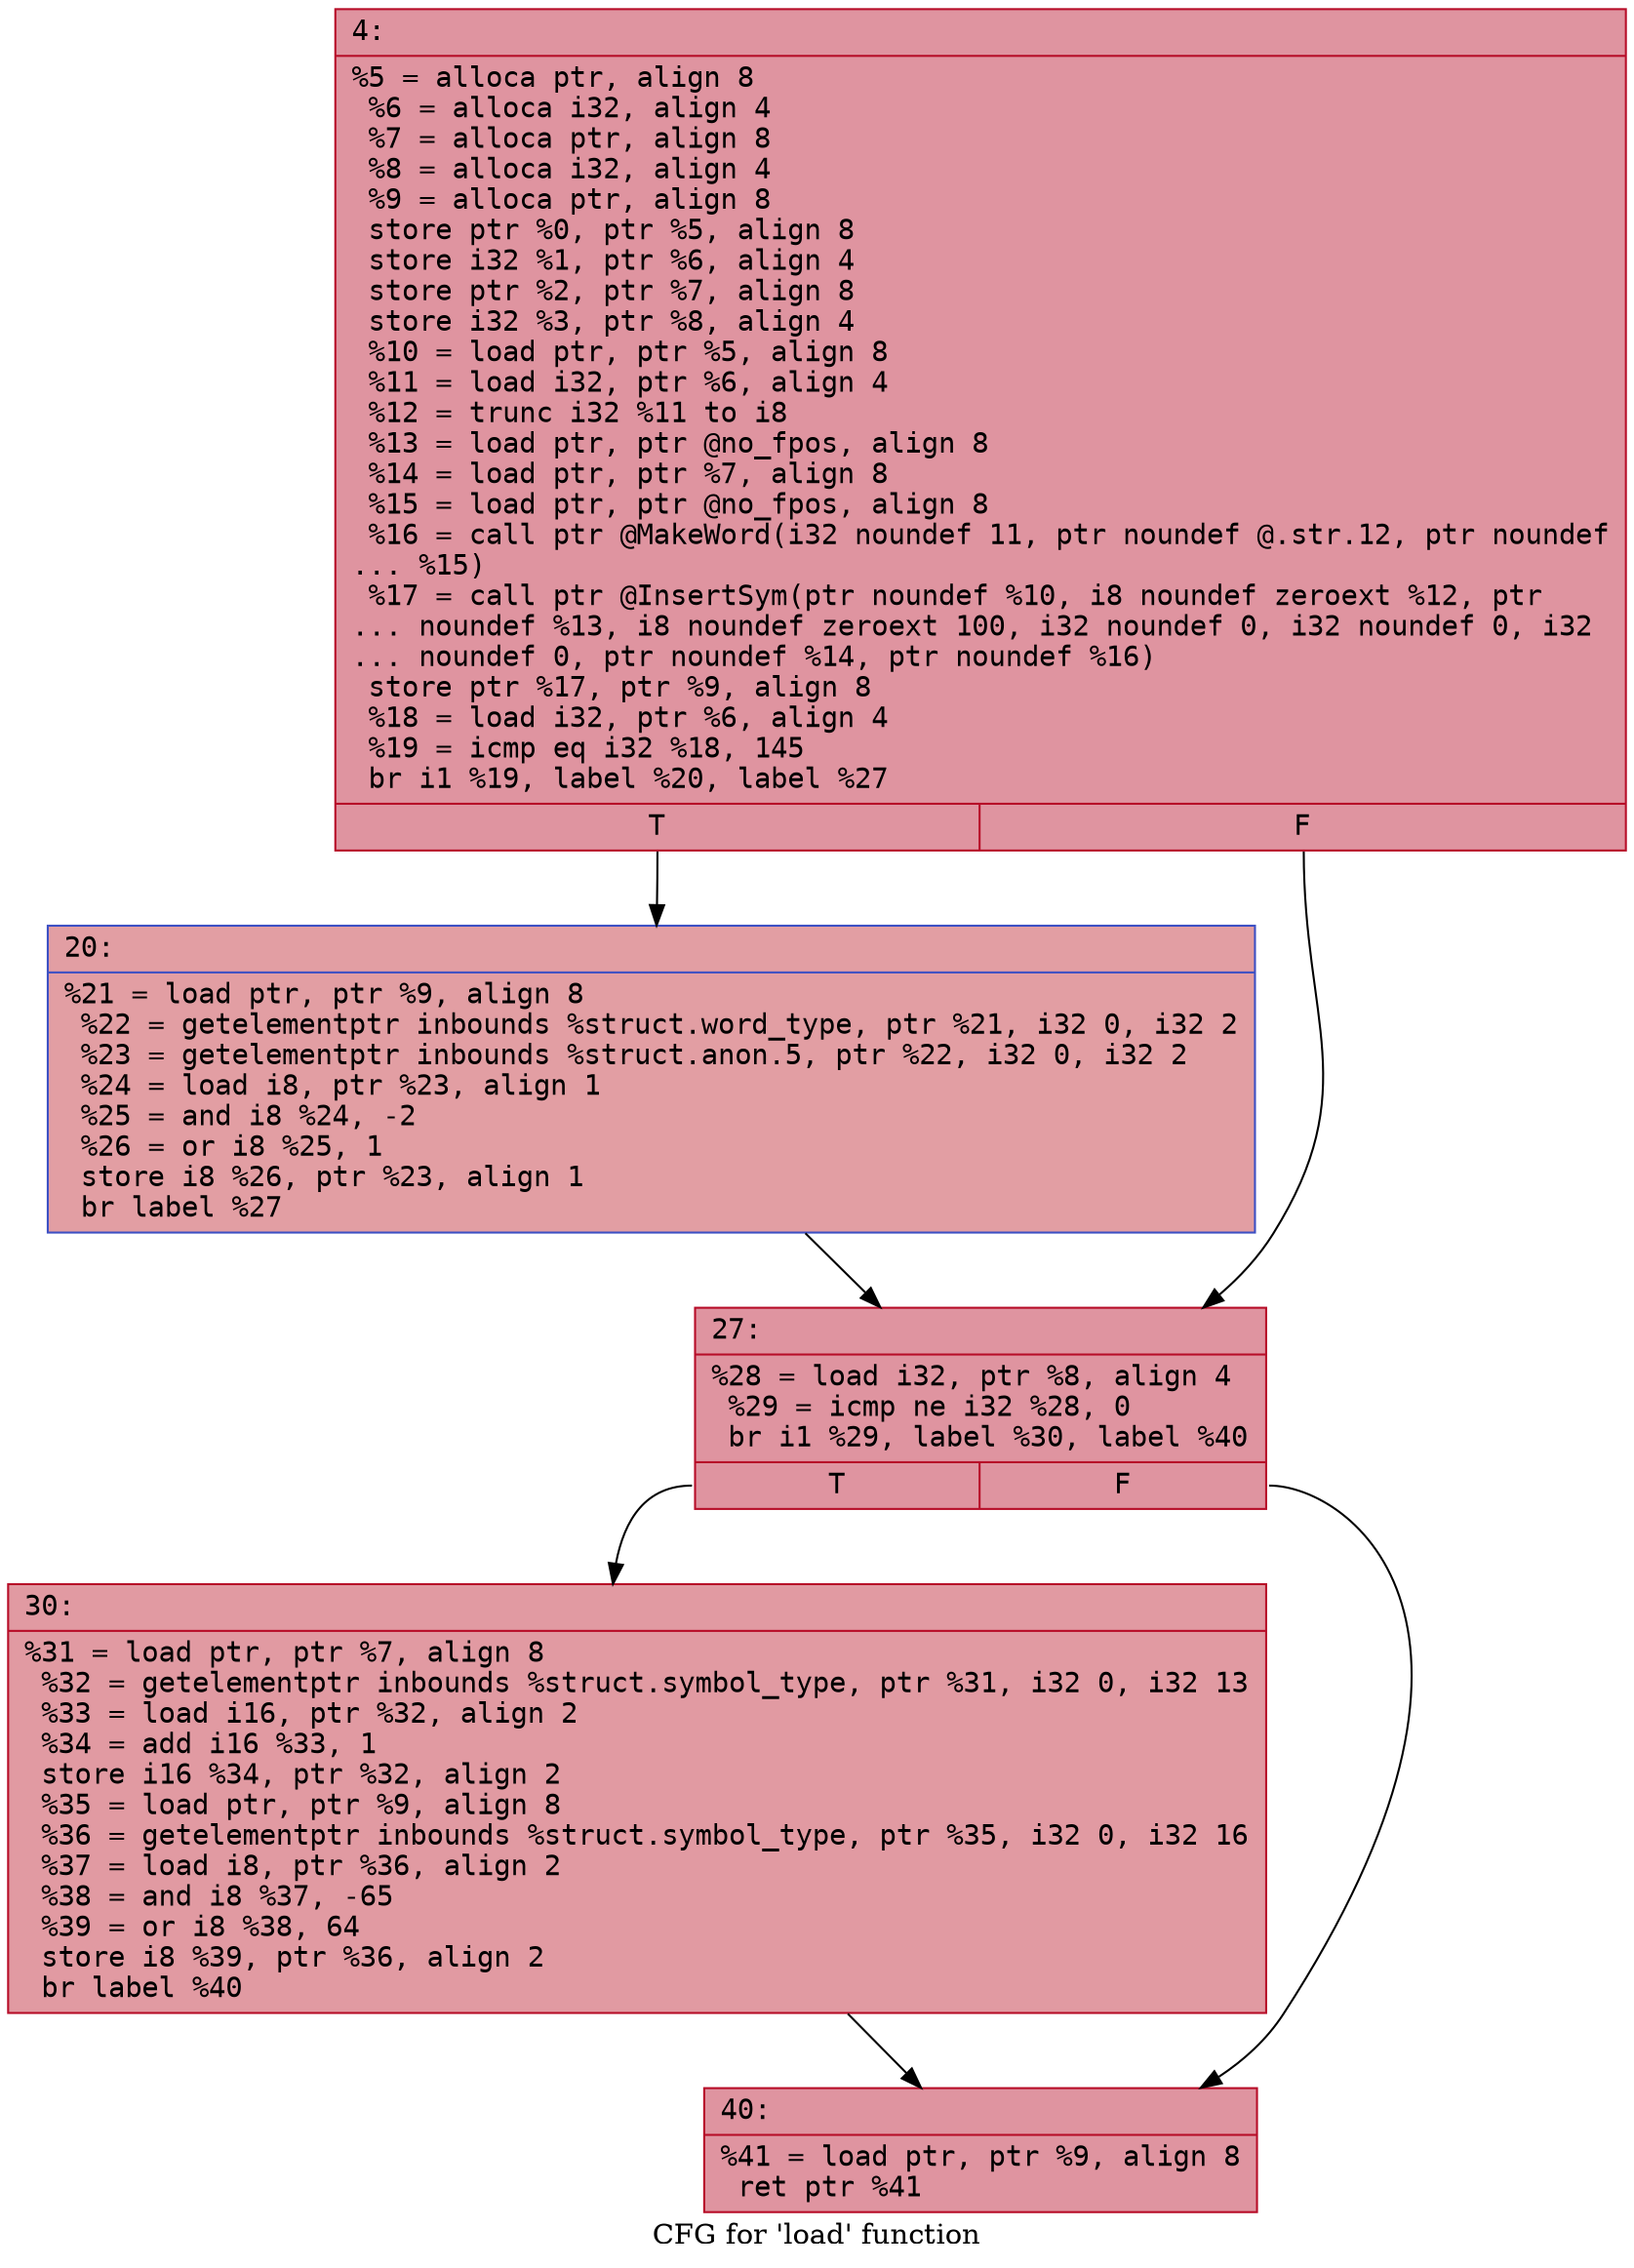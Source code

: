 digraph "CFG for 'load' function" {
	label="CFG for 'load' function";

	Node0x600000506e40 [shape=record,color="#b70d28ff", style=filled, fillcolor="#b70d2870" fontname="Courier",label="{4:\l|  %5 = alloca ptr, align 8\l  %6 = alloca i32, align 4\l  %7 = alloca ptr, align 8\l  %8 = alloca i32, align 4\l  %9 = alloca ptr, align 8\l  store ptr %0, ptr %5, align 8\l  store i32 %1, ptr %6, align 4\l  store ptr %2, ptr %7, align 8\l  store i32 %3, ptr %8, align 4\l  %10 = load ptr, ptr %5, align 8\l  %11 = load i32, ptr %6, align 4\l  %12 = trunc i32 %11 to i8\l  %13 = load ptr, ptr @no_fpos, align 8\l  %14 = load ptr, ptr %7, align 8\l  %15 = load ptr, ptr @no_fpos, align 8\l  %16 = call ptr @MakeWord(i32 noundef 11, ptr noundef @.str.12, ptr noundef\l... %15)\l  %17 = call ptr @InsertSym(ptr noundef %10, i8 noundef zeroext %12, ptr\l... noundef %13, i8 noundef zeroext 100, i32 noundef 0, i32 noundef 0, i32\l... noundef 0, ptr noundef %14, ptr noundef %16)\l  store ptr %17, ptr %9, align 8\l  %18 = load i32, ptr %6, align 4\l  %19 = icmp eq i32 %18, 145\l  br i1 %19, label %20, label %27\l|{<s0>T|<s1>F}}"];
	Node0x600000506e40:s0 -> Node0x600000506e90[tooltip="4 -> 20\nProbability 50.00%" ];
	Node0x600000506e40:s1 -> Node0x600000506ee0[tooltip="4 -> 27\nProbability 50.00%" ];
	Node0x600000506e90 [shape=record,color="#3d50c3ff", style=filled, fillcolor="#be242e70" fontname="Courier",label="{20:\l|  %21 = load ptr, ptr %9, align 8\l  %22 = getelementptr inbounds %struct.word_type, ptr %21, i32 0, i32 2\l  %23 = getelementptr inbounds %struct.anon.5, ptr %22, i32 0, i32 2\l  %24 = load i8, ptr %23, align 1\l  %25 = and i8 %24, -2\l  %26 = or i8 %25, 1\l  store i8 %26, ptr %23, align 1\l  br label %27\l}"];
	Node0x600000506e90 -> Node0x600000506ee0[tooltip="20 -> 27\nProbability 100.00%" ];
	Node0x600000506ee0 [shape=record,color="#b70d28ff", style=filled, fillcolor="#b70d2870" fontname="Courier",label="{27:\l|  %28 = load i32, ptr %8, align 4\l  %29 = icmp ne i32 %28, 0\l  br i1 %29, label %30, label %40\l|{<s0>T|<s1>F}}"];
	Node0x600000506ee0:s0 -> Node0x600000506f30[tooltip="27 -> 30\nProbability 62.50%" ];
	Node0x600000506ee0:s1 -> Node0x600000506f80[tooltip="27 -> 40\nProbability 37.50%" ];
	Node0x600000506f30 [shape=record,color="#b70d28ff", style=filled, fillcolor="#bb1b2c70" fontname="Courier",label="{30:\l|  %31 = load ptr, ptr %7, align 8\l  %32 = getelementptr inbounds %struct.symbol_type, ptr %31, i32 0, i32 13\l  %33 = load i16, ptr %32, align 2\l  %34 = add i16 %33, 1\l  store i16 %34, ptr %32, align 2\l  %35 = load ptr, ptr %9, align 8\l  %36 = getelementptr inbounds %struct.symbol_type, ptr %35, i32 0, i32 16\l  %37 = load i8, ptr %36, align 2\l  %38 = and i8 %37, -65\l  %39 = or i8 %38, 64\l  store i8 %39, ptr %36, align 2\l  br label %40\l}"];
	Node0x600000506f30 -> Node0x600000506f80[tooltip="30 -> 40\nProbability 100.00%" ];
	Node0x600000506f80 [shape=record,color="#b70d28ff", style=filled, fillcolor="#b70d2870" fontname="Courier",label="{40:\l|  %41 = load ptr, ptr %9, align 8\l  ret ptr %41\l}"];
}
